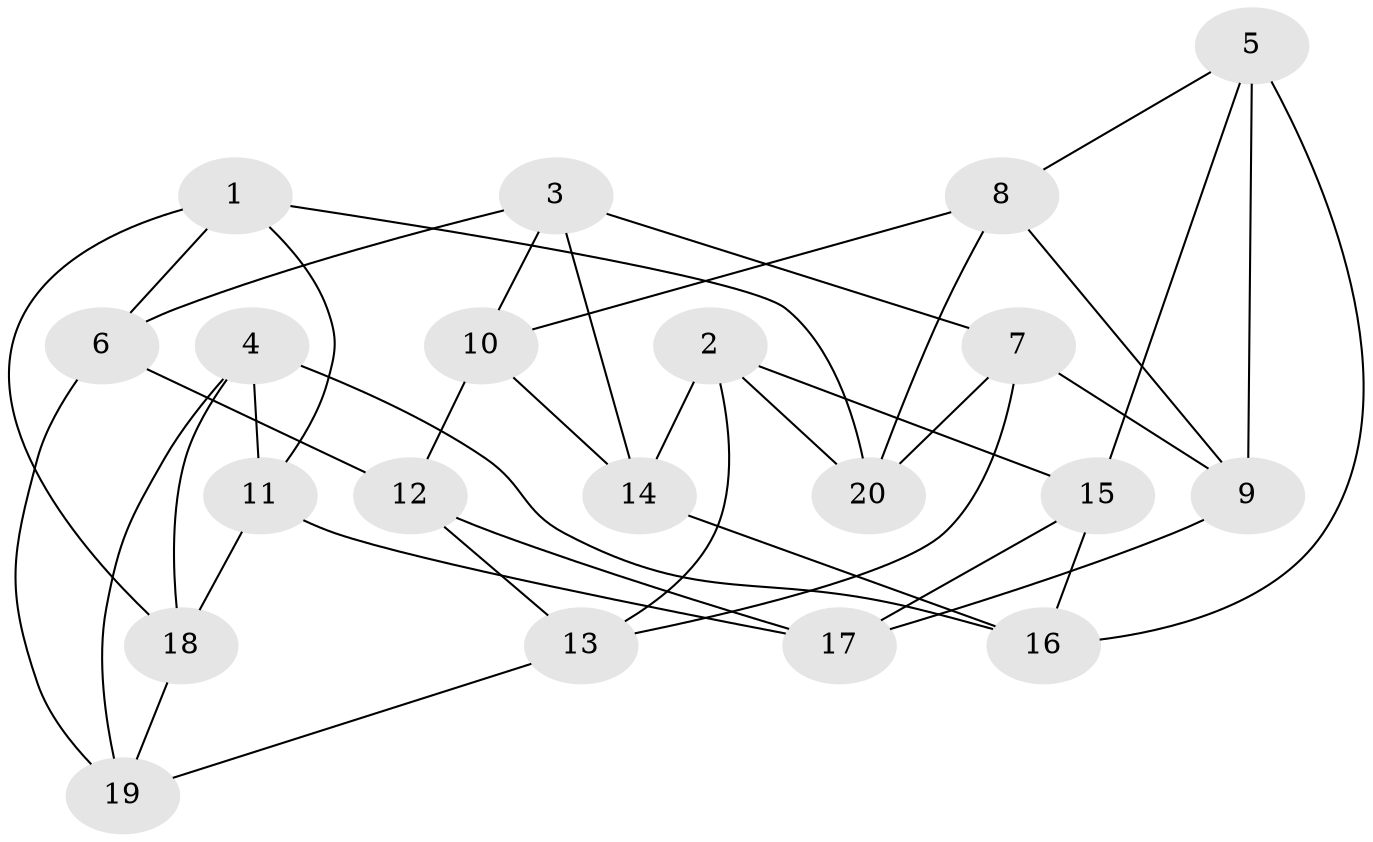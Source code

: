// Generated by graph-tools (version 1.1) at 2025/46/02/15/25 05:46:28]
// undirected, 20 vertices, 40 edges
graph export_dot {
graph [start="1"]
  node [color=gray90,style=filled];
  1;
  2;
  3;
  4;
  5;
  6;
  7;
  8;
  9;
  10;
  11;
  12;
  13;
  14;
  15;
  16;
  17;
  18;
  19;
  20;
  1 -- 20;
  1 -- 18;
  1 -- 11;
  1 -- 6;
  2 -- 15;
  2 -- 13;
  2 -- 20;
  2 -- 14;
  3 -- 7;
  3 -- 10;
  3 -- 14;
  3 -- 6;
  4 -- 16;
  4 -- 18;
  4 -- 11;
  4 -- 19;
  5 -- 8;
  5 -- 16;
  5 -- 9;
  5 -- 15;
  6 -- 12;
  6 -- 19;
  7 -- 9;
  7 -- 13;
  7 -- 20;
  8 -- 10;
  8 -- 9;
  8 -- 20;
  9 -- 17;
  10 -- 14;
  10 -- 12;
  11 -- 18;
  11 -- 17;
  12 -- 13;
  12 -- 17;
  13 -- 19;
  14 -- 16;
  15 -- 17;
  15 -- 16;
  18 -- 19;
}
